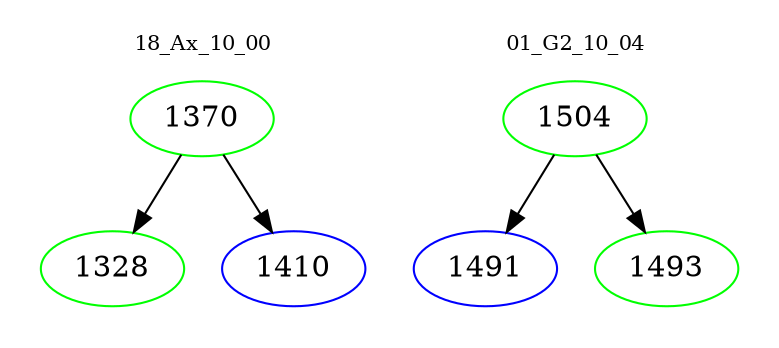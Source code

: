 digraph{
subgraph cluster_0 {
color = white
label = "18_Ax_10_00";
fontsize=10;
T0_1370 [label="1370", color="green"]
T0_1370 -> T0_1328 [color="black"]
T0_1328 [label="1328", color="green"]
T0_1370 -> T0_1410 [color="black"]
T0_1410 [label="1410", color="blue"]
}
subgraph cluster_1 {
color = white
label = "01_G2_10_04";
fontsize=10;
T1_1504 [label="1504", color="green"]
T1_1504 -> T1_1491 [color="black"]
T1_1491 [label="1491", color="blue"]
T1_1504 -> T1_1493 [color="black"]
T1_1493 [label="1493", color="green"]
}
}
